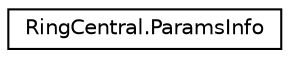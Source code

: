 digraph "Graphical Class Hierarchy"
{
 // LATEX_PDF_SIZE
  edge [fontname="Helvetica",fontsize="10",labelfontname="Helvetica",labelfontsize="10"];
  node [fontname="Helvetica",fontsize="10",shape=record];
  rankdir="LR";
  Node0 [label="RingCentral.ParamsInfo",height=0.2,width=0.4,color="black", fillcolor="white", style="filled",URL="$classRingCentral_1_1ParamsInfo.html",tooltip=" "];
}
